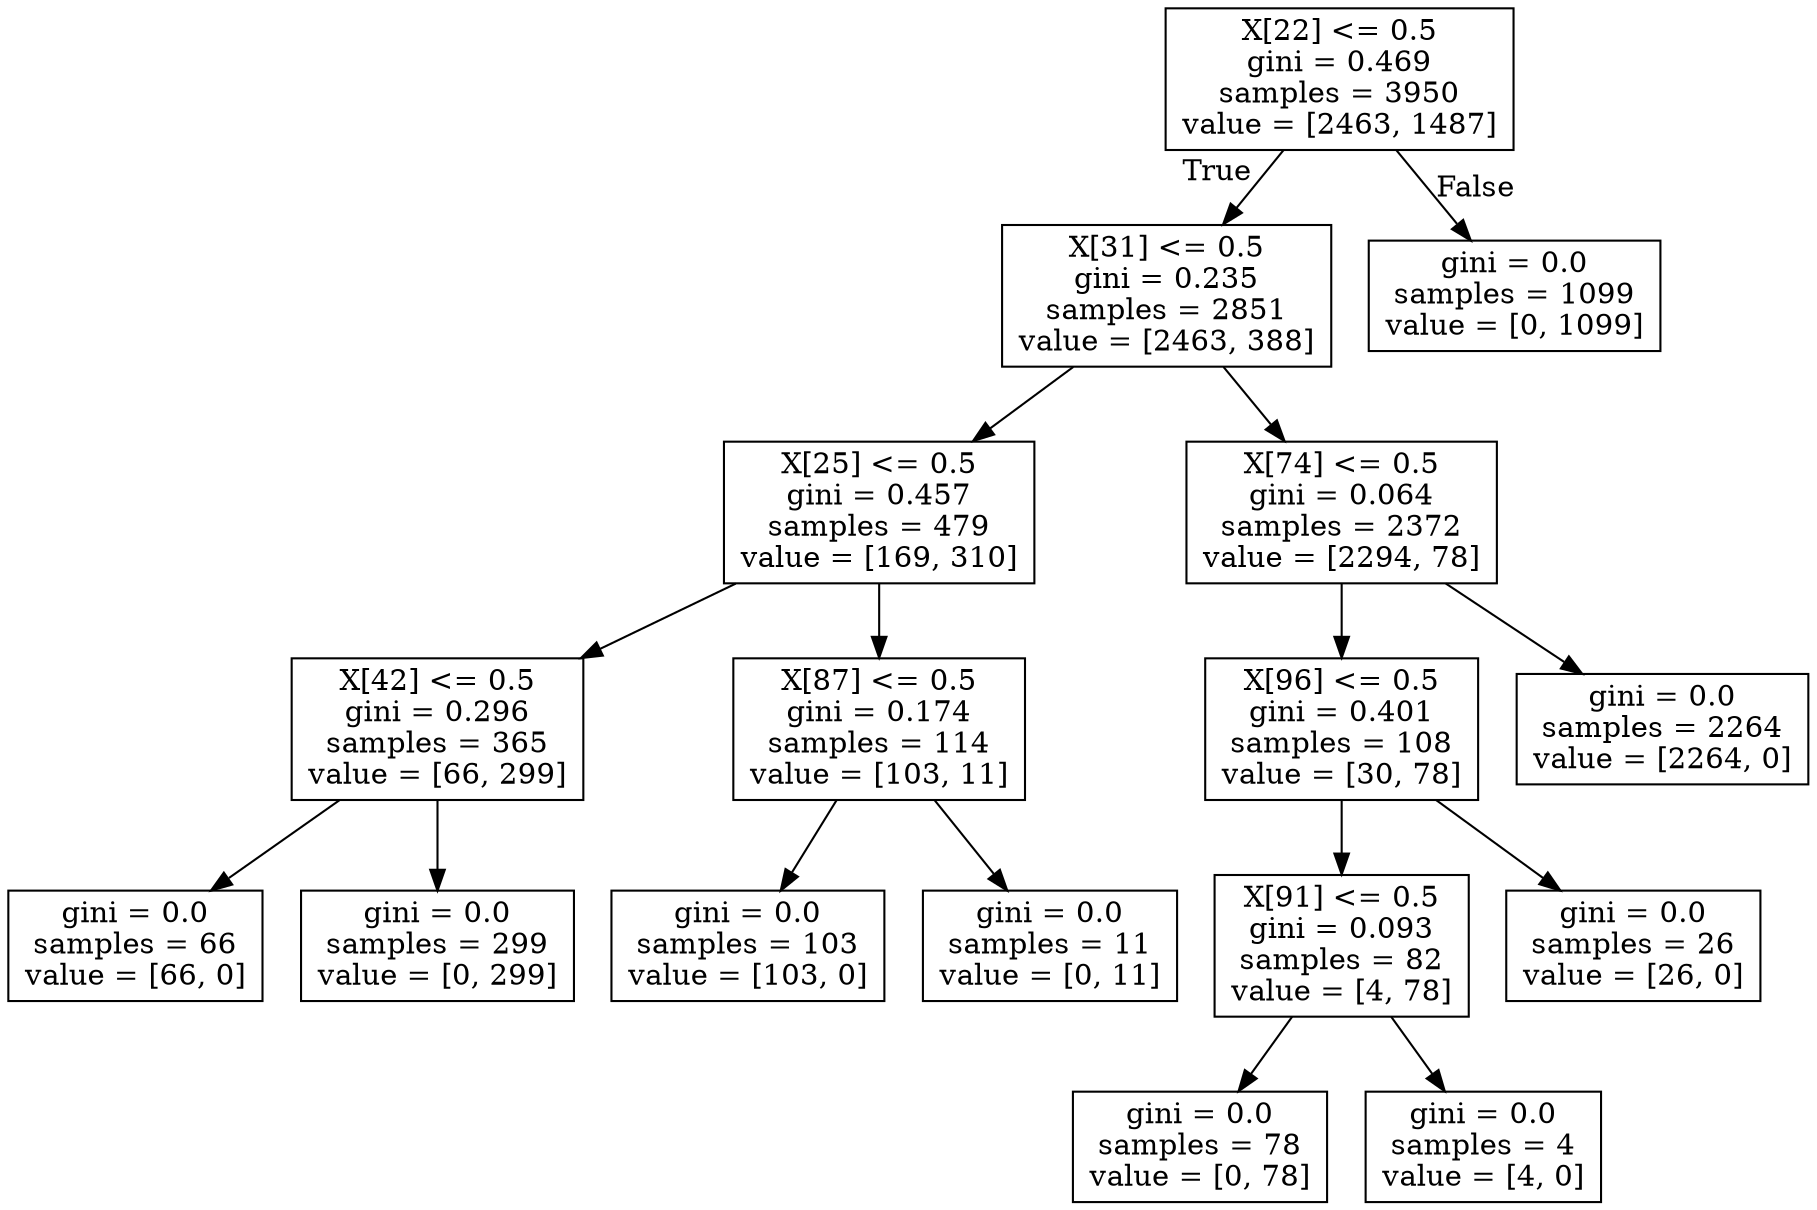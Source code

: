 digraph Tree {
node [shape=box] ;
0 [label="X[22] <= 0.5\ngini = 0.469\nsamples = 3950\nvalue = [2463, 1487]"] ;
1 [label="X[31] <= 0.5\ngini = 0.235\nsamples = 2851\nvalue = [2463, 388]"] ;
0 -> 1 [labeldistance=2.5, labelangle=45, headlabel="True"] ;
2 [label="X[25] <= 0.5\ngini = 0.457\nsamples = 479\nvalue = [169, 310]"] ;
1 -> 2 ;
3 [label="X[42] <= 0.5\ngini = 0.296\nsamples = 365\nvalue = [66, 299]"] ;
2 -> 3 ;
4 [label="gini = 0.0\nsamples = 66\nvalue = [66, 0]"] ;
3 -> 4 ;
5 [label="gini = 0.0\nsamples = 299\nvalue = [0, 299]"] ;
3 -> 5 ;
6 [label="X[87] <= 0.5\ngini = 0.174\nsamples = 114\nvalue = [103, 11]"] ;
2 -> 6 ;
7 [label="gini = 0.0\nsamples = 103\nvalue = [103, 0]"] ;
6 -> 7 ;
8 [label="gini = 0.0\nsamples = 11\nvalue = [0, 11]"] ;
6 -> 8 ;
9 [label="X[74] <= 0.5\ngini = 0.064\nsamples = 2372\nvalue = [2294, 78]"] ;
1 -> 9 ;
10 [label="X[96] <= 0.5\ngini = 0.401\nsamples = 108\nvalue = [30, 78]"] ;
9 -> 10 ;
11 [label="X[91] <= 0.5\ngini = 0.093\nsamples = 82\nvalue = [4, 78]"] ;
10 -> 11 ;
12 [label="gini = 0.0\nsamples = 78\nvalue = [0, 78]"] ;
11 -> 12 ;
13 [label="gini = 0.0\nsamples = 4\nvalue = [4, 0]"] ;
11 -> 13 ;
14 [label="gini = 0.0\nsamples = 26\nvalue = [26, 0]"] ;
10 -> 14 ;
15 [label="gini = 0.0\nsamples = 2264\nvalue = [2264, 0]"] ;
9 -> 15 ;
16 [label="gini = 0.0\nsamples = 1099\nvalue = [0, 1099]"] ;
0 -> 16 [labeldistance=2.5, labelangle=-45, headlabel="False"] ;
}